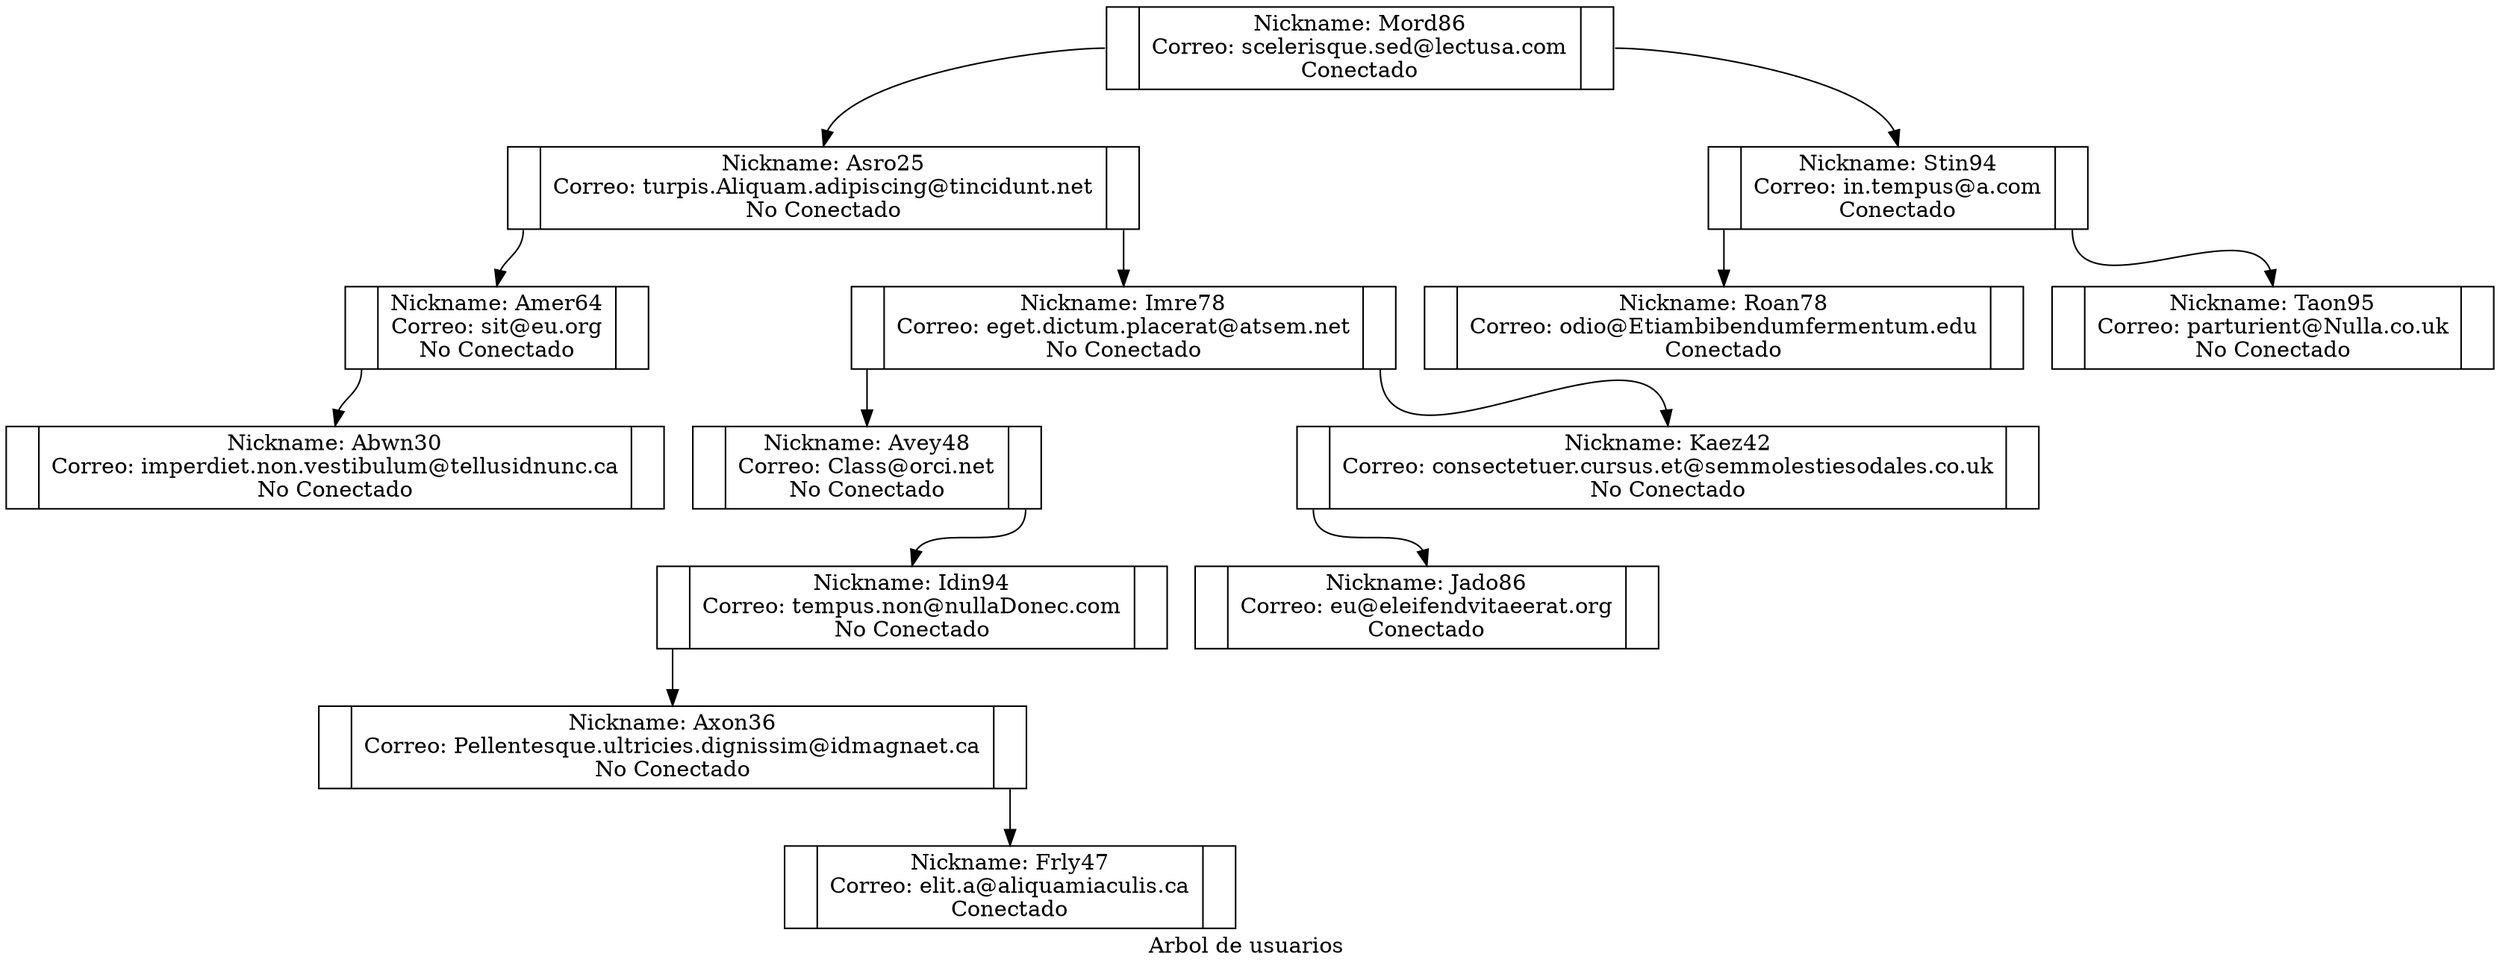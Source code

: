 digraph{
node[shape = record];
label = "Arbol de usuarios "
aur[label = "<f0> | <f1> Nickname: Mord86\nCorreo: scelerisque.sed@lectusa.com\nConectado|<f2> "];
auri[label = "<f0> | <f1> Nickname: Asro25\nCorreo: turpis.Aliquam.adipiscing@tincidunt.net\nNo Conectado|<f2> "];
aurii[label = "<f0> | <f1> Nickname: Amer64\nCorreo: sit@eu.org\nNo Conectado|<f2> "];
auriii[label = "<f0> | <f1> Nickname: Abwn30\nCorreo: imperdiet.non.vestibulum@tellusidnunc.ca\nNo Conectado|<f2> "];
aurid[label = "<f0> | <f1> Nickname: Imre78\nCorreo: eget.dictum.placerat@atsem.net\nNo Conectado|<f2> "];
auridi[label = "<f0> | <f1> Nickname: Avey48\nCorreo: Class@orci.net\nNo Conectado|<f2> "];
auridid[label = "<f0> | <f1> Nickname: Idin94\nCorreo: tempus.non@nullaDonec.com\nNo Conectado|<f2> "];
aurididi[label = "<f0> | <f1> Nickname: Axon36\nCorreo: Pellentesque.ultricies.dignissim@idmagnaet.ca\nNo Conectado|<f2> "];
aurididid[label = "<f0> | <f1> Nickname: Frly47\nCorreo: elit.a@aliquamiaculis.ca\nConectado|<f2> "];
auridd[label = "<f0> | <f1> Nickname: Kaez42\nCorreo: consectetuer.cursus.et@semmolestiesodales.co.uk\nNo Conectado|<f2> "];
auriddi[label = "<f0> | <f1> Nickname: Jado86\nCorreo: eu@eleifendvitaeerat.org\nConectado|<f2> "];
aurd[label = "<f0> | <f1> Nickname: Stin94\nCorreo: in.tempus@a.com\nConectado|<f2> "];
aurdi[label = "<f0> | <f1> Nickname: Roan78\nCorreo: odio@Etiambibendumfermentum.edu\nConectado|<f2> "];
aurdd[label = "<f0> | <f1> Nickname: Taon95\nCorreo: parturient@Nulla.co.uk\nNo Conectado|<f2> "];

aur:f0->auri:f1;
aur:f2->aurd:f1;
auri:f0->aurii:f1;
auri:f2->aurid:f1;
aurii:f0->auriii:f1;
aurid:f0->auridi:f1;
aurid:f2->auridd:f1;
auridi:f2->auridid:f1;
auridid:f0->aurididi:f1;
aurididi:f2->aurididid:f1;
auridd:f0->auriddi:f1;
aurd:f0->aurdi:f1;
aurd:f2->aurdd:f1;

}
